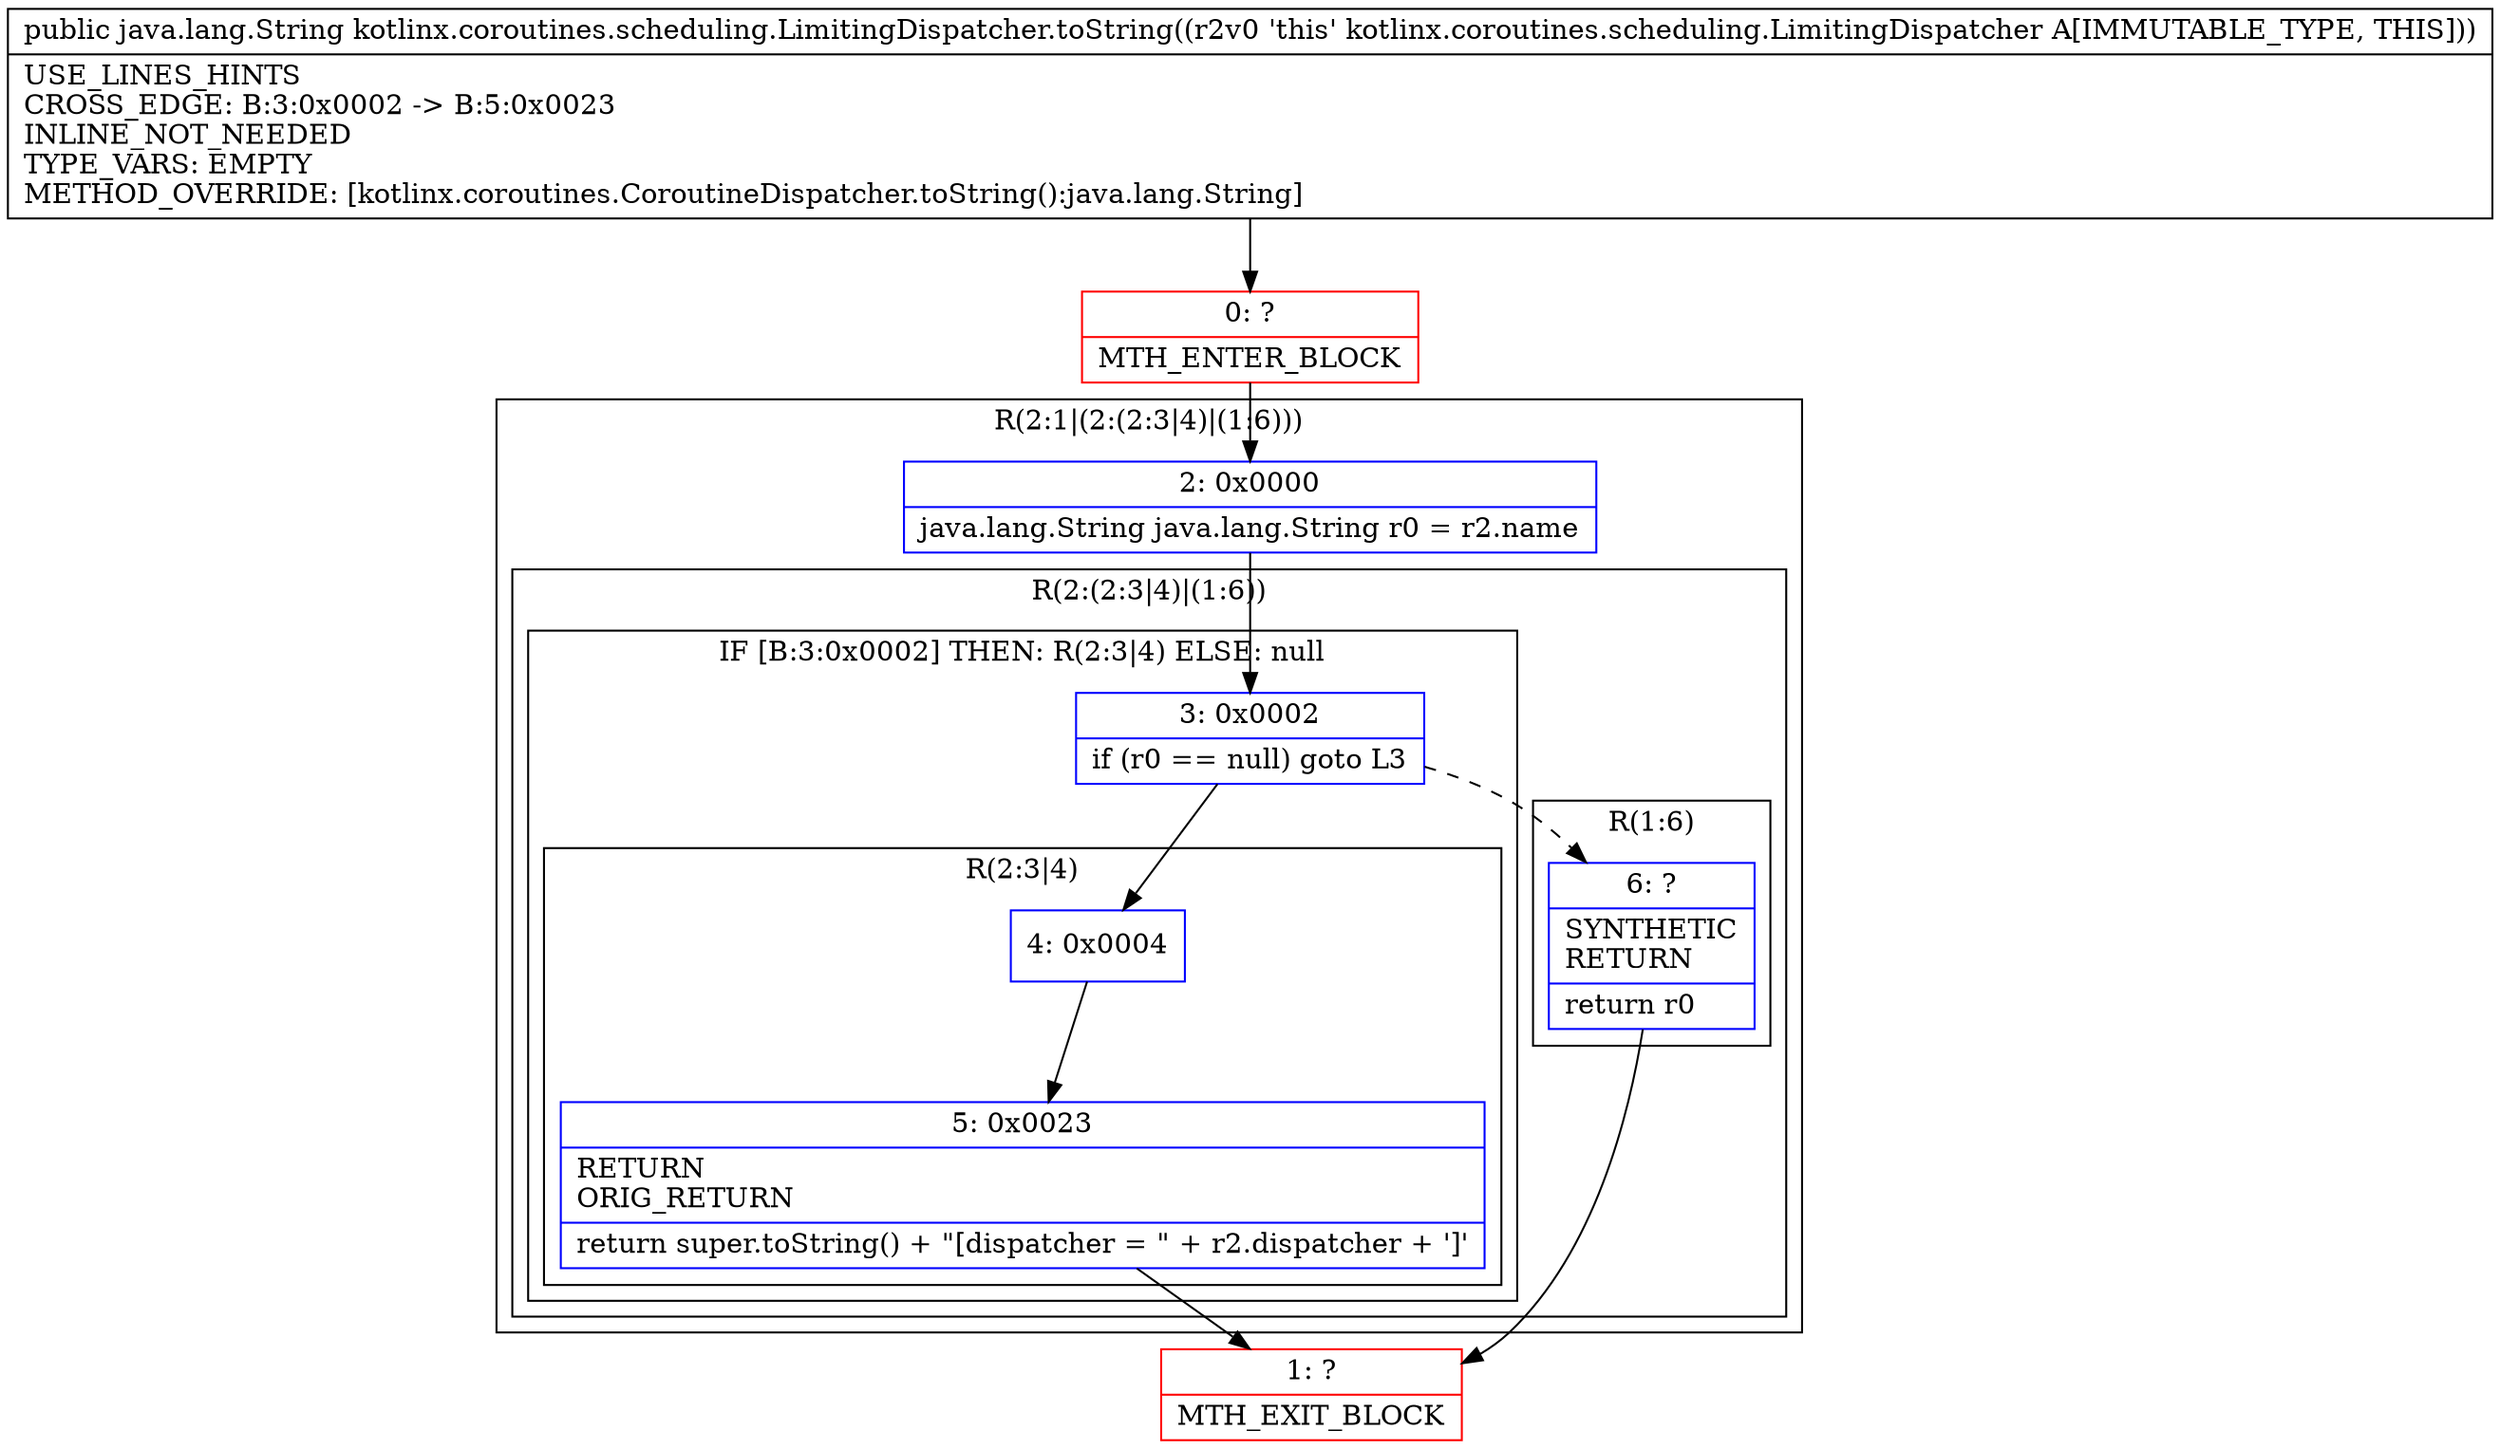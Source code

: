 digraph "CFG forkotlinx.coroutines.scheduling.LimitingDispatcher.toString()Ljava\/lang\/String;" {
subgraph cluster_Region_1088430628 {
label = "R(2:1|(2:(2:3|4)|(1:6)))";
node [shape=record,color=blue];
Node_2 [shape=record,label="{2\:\ 0x0000|java.lang.String java.lang.String r0 = r2.name\l}"];
subgraph cluster_Region_39371558 {
label = "R(2:(2:3|4)|(1:6))";
node [shape=record,color=blue];
subgraph cluster_IfRegion_1651146468 {
label = "IF [B:3:0x0002] THEN: R(2:3|4) ELSE: null";
node [shape=record,color=blue];
Node_3 [shape=record,label="{3\:\ 0x0002|if (r0 == null) goto L3\l}"];
subgraph cluster_Region_910542993 {
label = "R(2:3|4)";
node [shape=record,color=blue];
Node_4 [shape=record,label="{4\:\ 0x0004}"];
Node_5 [shape=record,label="{5\:\ 0x0023|RETURN\lORIG_RETURN\l|return super.toString() + \"[dispatcher = \" + r2.dispatcher + ']'\l}"];
}
}
subgraph cluster_Region_512292947 {
label = "R(1:6)";
node [shape=record,color=blue];
Node_6 [shape=record,label="{6\:\ ?|SYNTHETIC\lRETURN\l|return r0\l}"];
}
}
}
Node_0 [shape=record,color=red,label="{0\:\ ?|MTH_ENTER_BLOCK\l}"];
Node_1 [shape=record,color=red,label="{1\:\ ?|MTH_EXIT_BLOCK\l}"];
MethodNode[shape=record,label="{public java.lang.String kotlinx.coroutines.scheduling.LimitingDispatcher.toString((r2v0 'this' kotlinx.coroutines.scheduling.LimitingDispatcher A[IMMUTABLE_TYPE, THIS]))  | USE_LINES_HINTS\lCROSS_EDGE: B:3:0x0002 \-\> B:5:0x0023\lINLINE_NOT_NEEDED\lTYPE_VARS: EMPTY\lMETHOD_OVERRIDE: [kotlinx.coroutines.CoroutineDispatcher.toString():java.lang.String]\l}"];
MethodNode -> Node_0;Node_2 -> Node_3;
Node_3 -> Node_4;
Node_3 -> Node_6[style=dashed];
Node_4 -> Node_5;
Node_5 -> Node_1;
Node_6 -> Node_1;
Node_0 -> Node_2;
}

